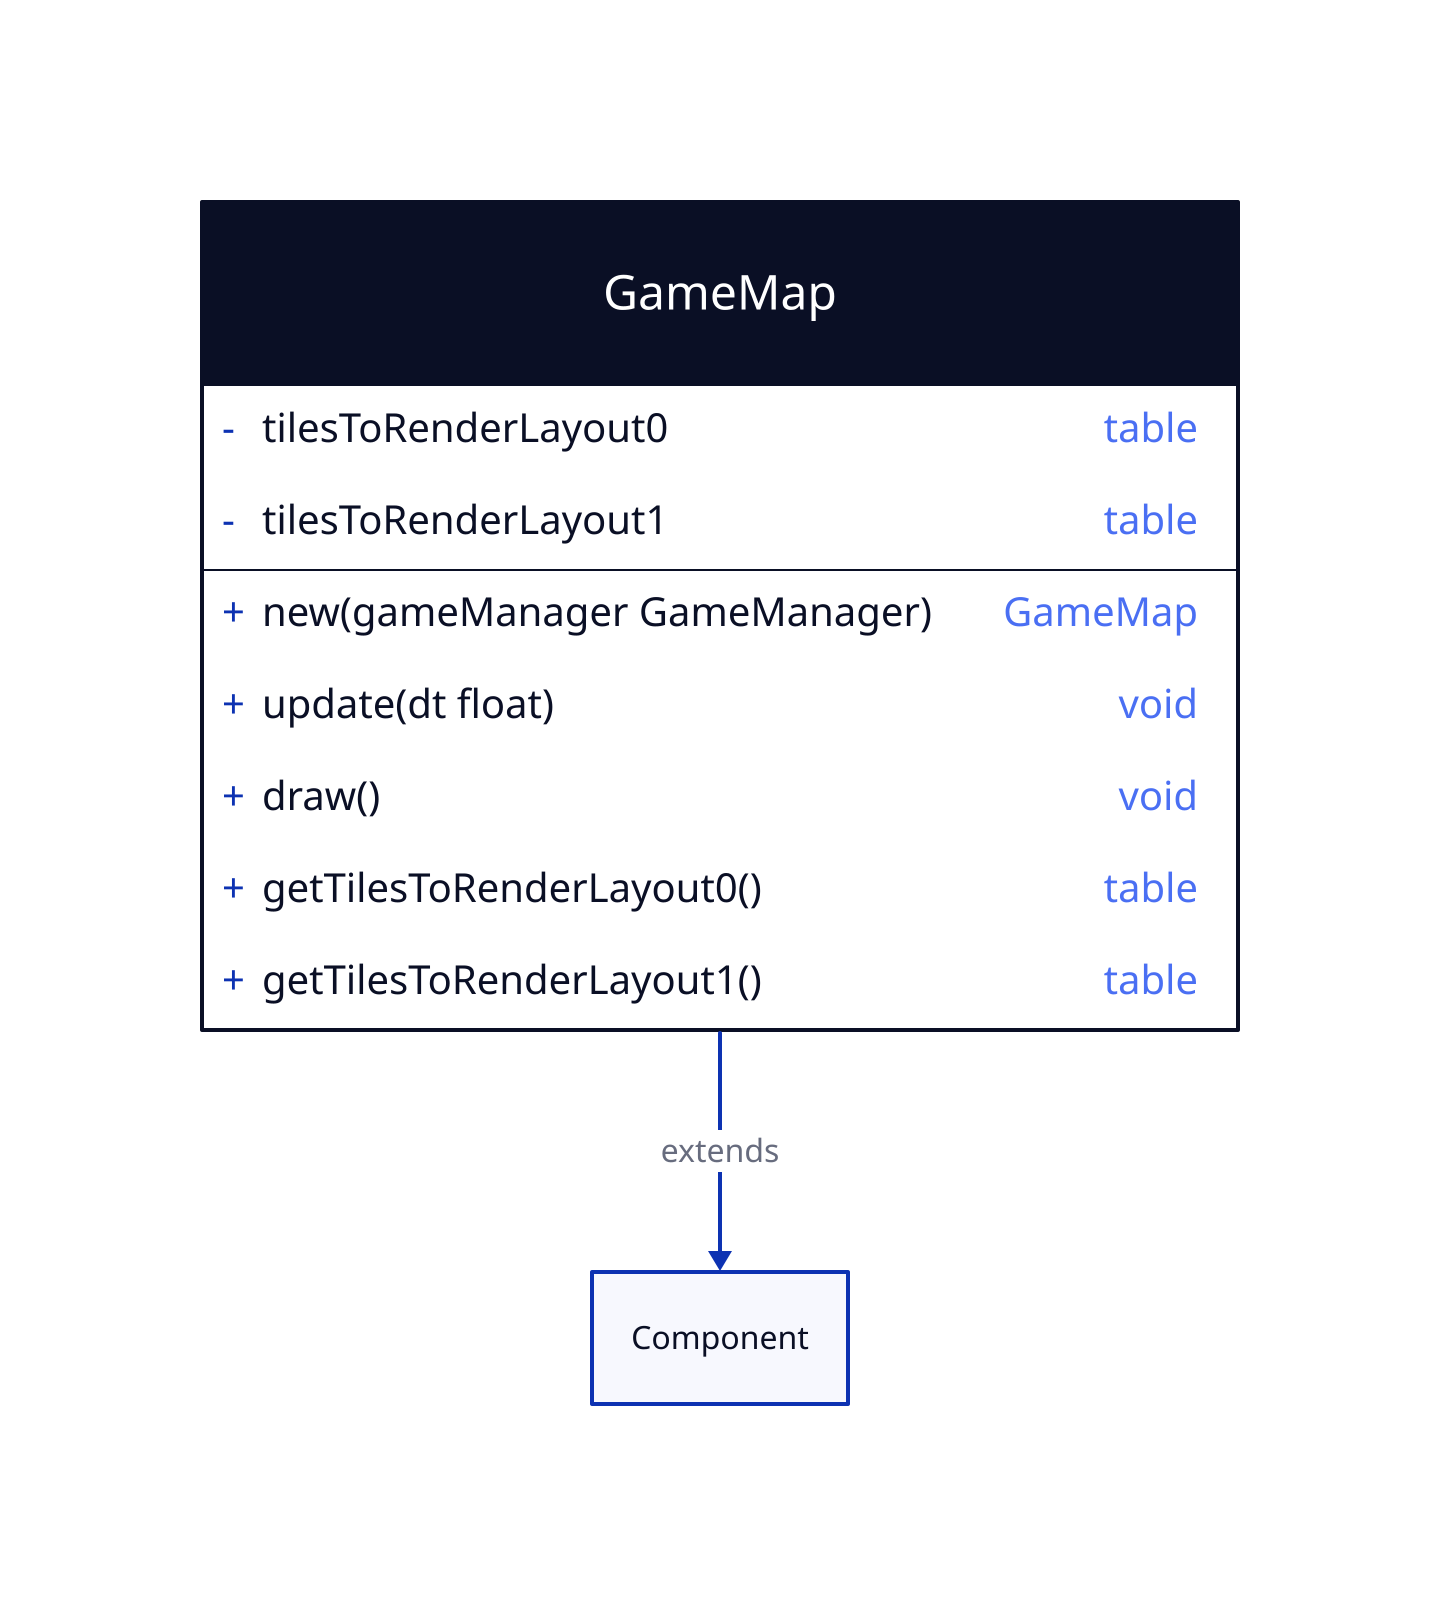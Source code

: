 GameMap: {
  shape: class

  +new(gameManager GameManager): GameMap

  -tilesToRenderLayout0: table
  -tilesToRenderLayout1: table

  +update(dt float): void
  +draw(): void

  +getTilesToRenderLayout0(): table
  +getTilesToRenderLayout1(): table
}

GameMap -> Component: extends
